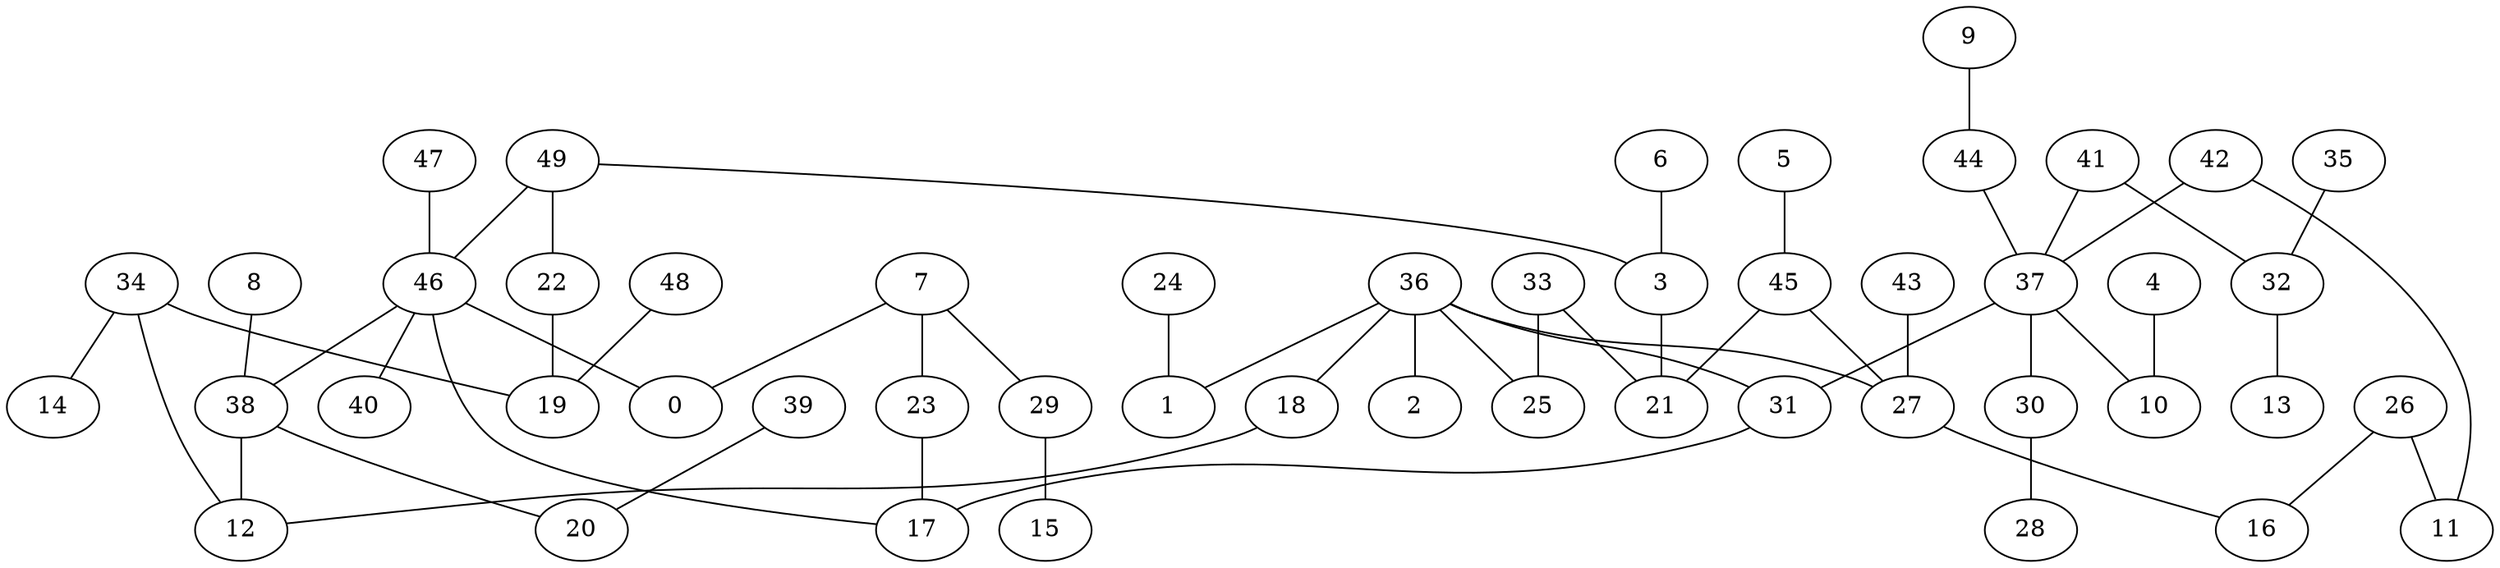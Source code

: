 digraph GG_graph {

subgraph G_graph {
edge [color = black]
"8" -> "38" [dir = none]
"24" -> "1" [dir = none]
"26" -> "16" [dir = none]
"32" -> "13" [dir = none]
"18" -> "12" [dir = none]
"48" -> "19" [dir = none]
"29" -> "15" [dir = none]
"34" -> "14" [dir = none]
"34" -> "12" [dir = none]
"39" -> "20" [dir = none]
"33" -> "25" [dir = none]
"4" -> "10" [dir = none]
"22" -> "19" [dir = none]
"9" -> "44" [dir = none]
"38" -> "20" [dir = none]
"38" -> "12" [dir = none]
"46" -> "40" [dir = none]
"46" -> "0" [dir = none]
"46" -> "38" [dir = none]
"46" -> "17" [dir = none]
"37" -> "10" [dir = none]
"37" -> "30" [dir = none]
"37" -> "31" [dir = none]
"6" -> "3" [dir = none]
"45" -> "21" [dir = none]
"45" -> "27" [dir = none]
"30" -> "28" [dir = none]
"36" -> "25" [dir = none]
"36" -> "1" [dir = none]
"36" -> "2" [dir = none]
"36" -> "31" [dir = none]
"36" -> "27" [dir = none]
"43" -> "27" [dir = none]
"31" -> "17" [dir = none]
"35" -> "32" [dir = none]
"27" -> "16" [dir = none]
"41" -> "32" [dir = none]
"41" -> "37" [dir = none]
"7" -> "29" [dir = none]
"7" -> "0" [dir = none]
"49" -> "3" [dir = none]
"49" -> "22" [dir = none]
"49" -> "46" [dir = none]
"42" -> "11" [dir = none]
"42" -> "37" [dir = none]
"44" -> "37" [dir = none]
"47" -> "46" [dir = none]
"5" -> "45" [dir = none]
"23" -> "17" [dir = none]
"7" -> "23" [dir = none]
"33" -> "21" [dir = none]
"36" -> "18" [dir = none]
"26" -> "11" [dir = none]
"3" -> "21" [dir = none]
"34" -> "19" [dir = none]
}

}
